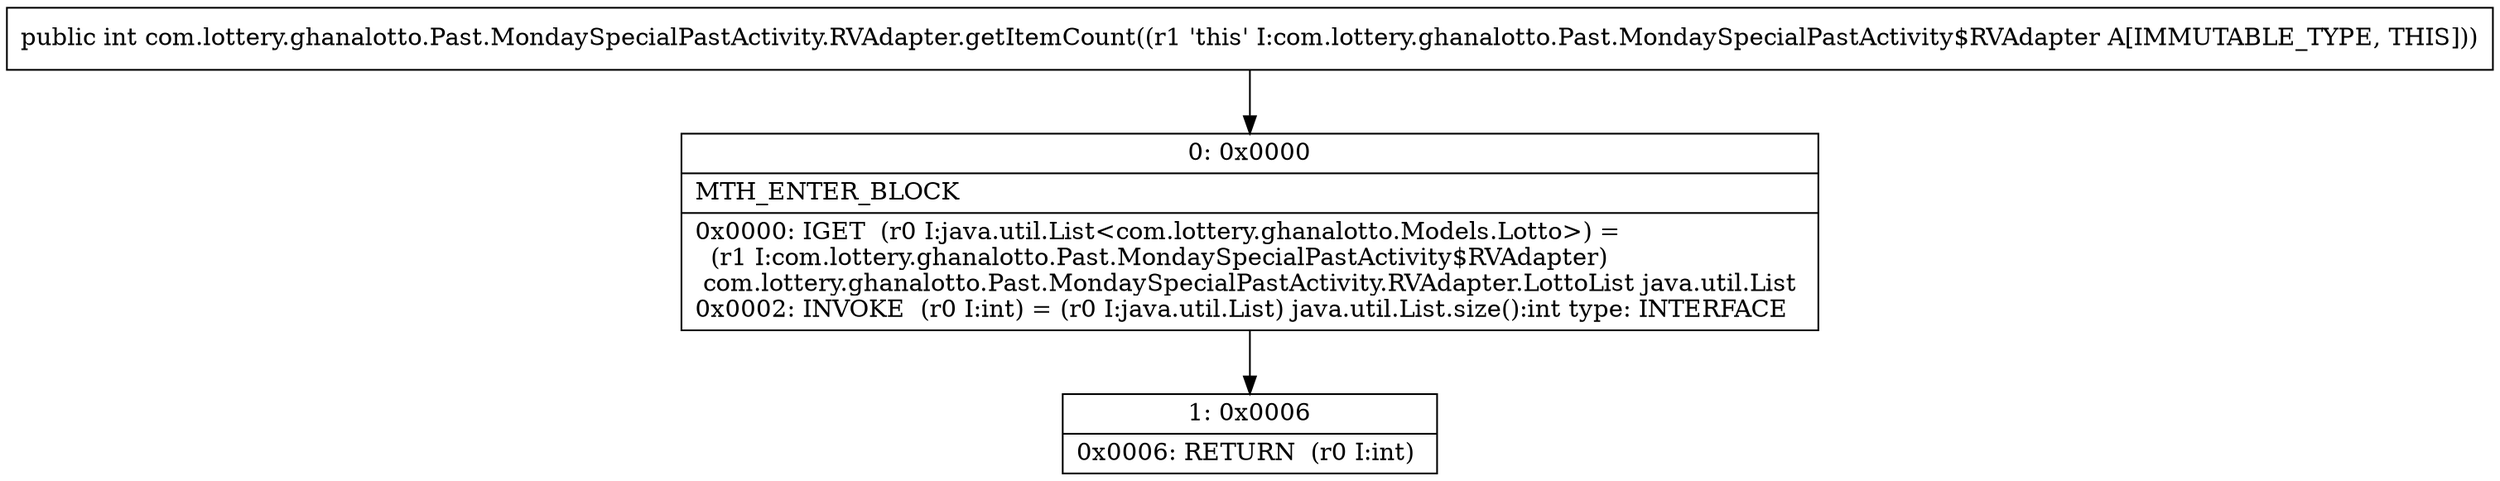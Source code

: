 digraph "CFG forcom.lottery.ghanalotto.Past.MondaySpecialPastActivity.RVAdapter.getItemCount()I" {
Node_0 [shape=record,label="{0\:\ 0x0000|MTH_ENTER_BLOCK\l|0x0000: IGET  (r0 I:java.util.List\<com.lottery.ghanalotto.Models.Lotto\>) = \l  (r1 I:com.lottery.ghanalotto.Past.MondaySpecialPastActivity$RVAdapter)\l com.lottery.ghanalotto.Past.MondaySpecialPastActivity.RVAdapter.LottoList java.util.List \l0x0002: INVOKE  (r0 I:int) = (r0 I:java.util.List) java.util.List.size():int type: INTERFACE \l}"];
Node_1 [shape=record,label="{1\:\ 0x0006|0x0006: RETURN  (r0 I:int) \l}"];
MethodNode[shape=record,label="{public int com.lottery.ghanalotto.Past.MondaySpecialPastActivity.RVAdapter.getItemCount((r1 'this' I:com.lottery.ghanalotto.Past.MondaySpecialPastActivity$RVAdapter A[IMMUTABLE_TYPE, THIS])) }"];
MethodNode -> Node_0;
Node_0 -> Node_1;
}

